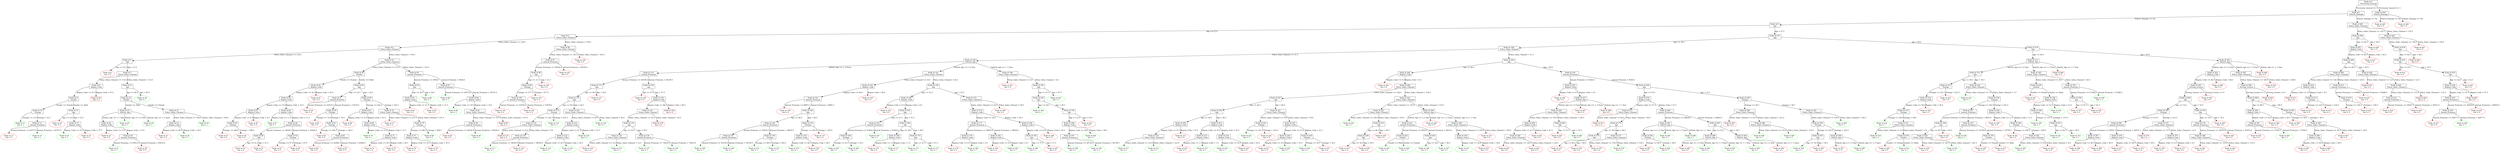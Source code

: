 digraph "Decision Tree" {
	rankdir=TD
	node [shape=rectangle]
	"Node id 0
 Previously_Insured" -> "Node id 1
 Vehicle_Damage" [label="Previously_Insured == 0"]
	"Node id 0
 Previously_Insured" -> "Node id 444
 Vehicle_Damage" [label="Previously_Insured == 1"]
	"Node id 1
 Vehicle_Damage" -> "Node id 2
 Age" [label="Vehicle_Damage == Yes"]
	"Node id 1
 Vehicle_Damage" -> "Node id 405
 Policy_Sales_Channel" [label="Vehicle_Damage == No"]
	"Node id 444
 Vehicle_Damage" -> "Node id 445
 Ans = 0" [label="Vehicle_Damage == No"]
	"Node id 444
 Vehicle_Damage" -> "Node id 446
 Ans = 0" [label="Vehicle_Damage == Yes"]
	"Node id 2
 Age" -> "Node id 3
 Policy_Sales_Channel" [label="Age <= 27.5"]
	"Node id 2
 Age" -> "Node id 107
 Age" [label="Age > 27.5"]
	"Node id 405
 Policy_Sales_Channel" -> "Node id 406
 Age" [label="Policy_Sales_Channel <= 153.5"]
	"Node id 405
 Policy_Sales_Channel" -> "Node id 429
 Policy_Sales_Channel" [label="Policy_Sales_Channel > 153.5"]
	"Node id 445
 Ans = 0" [shape=oval]
	"Node id 445
 Ans = 0" [color=Red]
	"Node id 446
 Ans = 0" [shape=oval]
	"Node id 446
 Ans = 0" [color=Red]
	"Node id 3
 Policy_Sales_Channel" -> "Node id 4
 Policy_Sales_Channel" [label="Policy_Sales_Channel <= 159.5"]
	"Node id 3
 Policy_Sales_Channel" -> "Node id 96
 Policy_Sales_Channel" [label="Policy_Sales_Channel > 159.5"]
	"Node id 107
 Age" -> "Node id 108
 Policy_Sales_Channel" [label="Age <= 58.5"]
	"Node id 107
 Age" -> "Node id 310
 Age" [label="Age > 58.5"]
	"Node id 406
 Age" -> "Node id 407
 Region_Code" [label="Age <= 62.5"]
	"Node id 406
 Age" -> "Node id 428
 Ans = 0" [label="Age > 62.5"]
	"Node id 429
 Policy_Sales_Channel" -> "Node id 430
 Age" [label="Policy_Sales_Channel <= 158.5"]
	"Node id 429
 Policy_Sales_Channel" -> "Node id 443
 Ans = 0" [label="Policy_Sales_Channel > 158.5"]
	"Node id 4
 Policy_Sales_Channel" -> "Node id 5
 Age" [label="Policy_Sales_Channel <= 150.5"]
	"Node id 4
 Policy_Sales_Channel" -> "Node id 37
 Policy_Sales_Channel" [label="Policy_Sales_Channel > 150.5"]
	"Node id 96
 Policy_Sales_Channel" -> "Node id 97
 Annual_Premium" [label="Policy_Sales_Channel <= 161.5"]
	"Node id 96
 Policy_Sales_Channel" -> "Node id 106
 Ans = 0" [label="Policy_Sales_Channel > 161.5"]
	"Node id 108
 Policy_Sales_Channel" -> "Node id 109
 Vehicle_Age" [label="Policy_Sales_Channel <= 31.5"]
	"Node id 108
 Policy_Sales_Channel" -> "Node id 203
 Age" [label="Policy_Sales_Channel > 31.5"]
	"Node id 310
 Age" -> "Node id 311
 Vehicle_Age" [label="Age <= 65.5"]
	"Node id 310
 Age" -> "Node id 361
 Vehicle_Age" [label="Age > 65.5"]
	"Node id 407
 Region_Code" -> "Node id 408
 Age" [label="Region_Code <= 42.5"]
	"Node id 407
 Region_Code" -> "Node id 427
 Ans = 0" [label="Region_Code > 42.5"]
	"Node id 428
 Ans = 0" [shape=oval]
	"Node id 428
 Ans = 0" [color=Red]
	"Node id 430
 Age" -> "Node id 431
 Age" [label="Age <= 62.5"]
	"Node id 430
 Age" -> "Node id 442
 Ans = 0" [label="Age > 62.5"]
	"Node id 443
 Ans = 0" [shape=oval]
	"Node id 443
 Ans = 0" [color=Red]
	"Node id 5
 Age" -> "Node id 6
 Ans = 0" [label="Age <= 21.5"]
	"Node id 5
 Age" -> "Node id 7
 Policy_Sales_Channel" [label="Age > 21.5"]
	"Node id 37
 Policy_Sales_Channel" -> "Node id 38
 Gender" [label="Policy_Sales_Channel <= 152.5"]
	"Node id 37
 Policy_Sales_Channel" -> "Node id 81
 Annual_Premium" [label="Policy_Sales_Channel > 152.5"]
	"Node id 97
 Annual_Premium" -> "Node id 98
 Age" [label="Annual_Premium <= 36520.5"]
	"Node id 97
 Annual_Premium" -> "Node id 105
 Ans = 0" [label="Annual_Premium > 36520.5"]
	"Node id 106
 Ans = 0" [shape=oval]
	"Node id 106
 Ans = 0" [color=Red]
	"Node id 109
 Vehicle_Age" -> "Node id 110
 Annual_Premium" [label="Vehicle_Age == > 2 Years"]
	"Node id 109
 Vehicle_Age" -> "Node id 141
 Policy_Sales_Channel" [label="Vehicle_Age == 1-2 Year"]
	"Node id 109
 Vehicle_Age" -> "Node id 190
 Policy_Sales_Channel" [label="Vehicle_Age == < 1 Year"]
	"Node id 203
 Age" -> "Node id 204
 Region_Code" [label="Age <= 46.5"]
	"Node id 203
 Age" -> "Node id 254
 Annual_Premium" [label="Age > 46.5"]
	"Node id 311
 Vehicle_Age" -> "Node id 312
 Age" [label="Vehicle_Age == 1-2 Year"]
	"Node id 311
 Vehicle_Age" -> "Node id 345
 Policy_Sales_Channel" [label="Vehicle_Age == > 2 Years"]
	"Node id 311
 Vehicle_Age" -> "Node id 360
 Ans = 0" [label="Vehicle_Age == < 1 Year"]
	"Node id 361
 Vehicle_Age" -> "Node id 362
 Region_Code" [label="Vehicle_Age == 1-2 Year"]
	"Node id 361
 Vehicle_Age" -> "Node id 387
 Policy_Sales_Channel" [label="Vehicle_Age == > 2 Years"]
	"Node id 361
 Vehicle_Age" -> "Node id 404
 Ans = 0" [label="Vehicle_Age == < 1 Year"]
	"Node id 408
 Age" -> "Node id 409
 Policy_Sales_Channel" [label="Age <= 40.5"]
	"Node id 408
 Age" -> "Node id 420
 Policy_Sales_Channel" [label="Age > 40.5"]
	"Node id 427
 Ans = 0" [shape=oval]
	"Node id 427
 Ans = 0" [color=Red]
	"Node id 431
 Age" -> "Node id 432
 Ans = 0" [label="Age <= 25.5"]
	"Node id 431
 Age" -> "Node id 433
 Age" [label="Age > 25.5"]
	"Node id 442
 Ans = 0" [color=Red]
	"Node id 6
 Ans = 0" [shape=oval]
	"Node id 6
 Ans = 0" [color=Red]
	"Node id 7
 Policy_Sales_Channel" -> "Node id 8
 Region_Code" [label="Policy_Sales_Channel <= 114.5"]
	"Node id 7
 Policy_Sales_Channel" -> "Node id 21
 Age" [label="Policy_Sales_Channel > 114.5"]
	"Node id 38
 Gender" -> "Node id 39
 Region_Code" [label="Gender == Female"]
	"Node id 38
 Gender" -> "Node id 56
 Age" [label="Gender == Male"]
	"Node id 81
 Annual_Premium" -> "Node id 82
 Age" [label="Annual_Premium <= 9456.0"]
	"Node id 81
 Annual_Premium" -> "Node id 87
 Annual_Premium" [label="Annual_Premium > 9456.0"]
	"Node id 98
 Age" -> "Node id 99
 Vintage" [label="Age <= 21.5"]
	"Node id 98
 Age" -> "Node id 104
 Ans = 0" [label="Age > 21.5"]
	"Node id 105
 Ans = 0" [shape=oval]
	"Node id 105
 Ans = 0" [color=Red]
	"Node id 110
 Annual_Premium" -> "Node id 111
 Age" [label="Annual_Premium <= 44109.5"]
	"Node id 110
 Annual_Premium" -> "Node id 128
 Age" [label="Annual_Premium > 44109.5"]
	"Node id 141
 Policy_Sales_Channel" -> "Node id 142
 Region_Code" [label="Policy_Sales_Channel <= 24.5"]
	"Node id 141
 Policy_Sales_Channel" -> "Node id 159
 Age" [label="Policy_Sales_Channel > 24.5"]
	"Node id 190
 Policy_Sales_Channel" -> "Node id 191
 Ans = 0" [label="Policy_Sales_Channel <= 4.0"]
	"Node id 190
 Policy_Sales_Channel" -> "Node id 192
 Age" [label="Policy_Sales_Channel > 4.0"]
	"Node id 204
 Region_Code" -> "Node id 205
 Ans = 0" [label="Region_Code <= 0.5"]
	"Node id 204
 Region_Code" -> "Node id 206
 Policy_Sales_Channel" [label="Region_Code > 0.5"]
	"Node id 254
 Annual_Premium" -> "Node id 255
 Region_Code" [label="Annual_Premium <= 8540.5"]
	"Node id 254
 Annual_Premium" -> "Node id 269
 Age" [label="Annual_Premium > 8540.5"]
	"Node id 312
 Age" -> "Node id 313
 Vintage" [label="Age <= 59.5"]
	"Node id 312
 Age" -> "Node id 324
 Policy_Sales_Channel" [label="Age > 59.5"]
	"Node id 345
 Policy_Sales_Channel" -> "Node id 346
 Gender" [label="Policy_Sales_Channel <= 29.5"]
	"Node id 345
 Policy_Sales_Channel" -> "Node id 355
 Annual_Premium" [label="Policy_Sales_Channel > 29.5"]
	"Node id 360
 Ans = 0" [color=Red]
	"Node id 362
 Region_Code" -> "Node id 363
 Driving_License" [label="Region_Code <= 48.5"]
	"Node id 362
 Region_Code" -> "Node id 386
 Ans = 0" [label="Region_Code > 48.5"]
	"Node id 387
 Policy_Sales_Channel" -> "Node id 388
 Driving_License" [label="Policy_Sales_Channel <= 149.0"]
	"Node id 387
 Policy_Sales_Channel" -> "Node id 403
 Ans = 0" [label="Policy_Sales_Channel > 149.0"]
	"Node id 404
 Ans = 0" [color=Red]
	"Node id 409
 Policy_Sales_Channel" -> "Node id 410
 Region_Code" [label="Policy_Sales_Channel <= 126.0"]
	"Node id 409
 Policy_Sales_Channel" -> "Node id 415
 Annual_Premium" [label="Policy_Sales_Channel > 126.0"]
	"Node id 420
 Policy_Sales_Channel" -> "Node id 421
 Ans = 0" [label="Policy_Sales_Channel <= 12.5"]
	"Node id 420
 Policy_Sales_Channel" -> "Node id 422
 Policy_Sales_Channel" [label="Policy_Sales_Channel > 12.5"]
	"Node id 432
 Ans = 0" [shape=oval]
	"Node id 432
 Ans = 0" [color=Red]
	"Node id 433
 Age" -> "Node id 434
 Region_Code" [label="Age <= 42.5"]
	"Node id 433
 Age" -> "Node id 441
 Ans = 0" [label="Age > 42.5"]
	"Node id 8
 Region_Code" -> "Node id 9
 Gender" [label="Region_Code <= 47.5"]
	"Node id 8
 Region_Code" -> "Node id 20
 Ans = 0" [label="Region_Code > 47.5"]
	"Node id 21
 Age" -> "Node id 22
 Gender" [label="Age <= 26.5"]
	"Node id 21
 Age" -> "Node id 36
 Ans = 1" [label="Age > 26.5"]
	"Node id 39
 Region_Code" -> "Node id 40
 Region_Code" [label="Region_Code <= 42.5"]
	"Node id 39
 Region_Code" -> "Node id 55
 Ans = 0" [label="Region_Code > 42.5"]
	"Node id 56
 Age" -> "Node id 57
 Annual_Premium" [label="Age <= 22.5"]
	"Node id 56
 Age" -> "Node id 66
 Vintage" [label="Age > 22.5"]
	"Node id 82
 Age" -> "Node id 83
 Region_Code" [label="Age <= 26.5"]
	"Node id 82
 Age" -> "Node id 86
 Ans = 1" [label="Age > 26.5"]
	"Node id 87
 Annual_Premium" -> "Node id 88
 Ans = 1" [label="Annual_Premium <= 29375.0"]
	"Node id 87
 Annual_Premium" -> "Node id 89
 Region_Code" [label="Annual_Premium > 29375.0"]
	"Node id 99
 Vintage" -> "Node id 100
 Annual_Premium" [label="Vintage <= 277.5"]
	"Node id 99
 Vintage" -> "Node id 103
 Ans = 0" [label="Vintage > 277.5"]
	"Node id 104
 Ans = 0" [shape=oval]
	"Node id 104
 Ans = 0" [color=Red]
	"Node id 111
 Age" -> "Node id 112
 Age" [label="Age <= 56.5"]
	"Node id 111
 Age" -> "Node id 127
 Ans = 0" [label="Age > 56.5"]
	"Node id 128
 Age" -> "Node id 129
 Ans = 0" [label="Age <= 37.5"]
	"Node id 128
 Age" -> "Node id 130
 Region_Code" [label="Age > 37.5"]
	"Node id 142
 Region_Code" -> "Node id 143
 Annual_Premium" [label="Region_Code <= 49.0"]
	"Node id 142
 Region_Code" -> "Node id 158
 Ans = 0" [label="Region_Code > 49.0"]
	"Node id 159
 Age" -> "Node id 160
 Region_Code" [label="Age <= 52.5"]
	"Node id 159
 Age" -> "Node id 175
 Policy_Sales_Channel" [label="Age > 52.5"]
	"Node id 191
 Ans = 0" [shape=oval]
	"Node id 191
 Ans = 0" [color=Red]
	"Node id 192
 Age" -> "Node id 193
 Age" [label="Age <= 47.5"]
	"Node id 192
 Age" -> "Node id 202
 Ans = 1" [label="Age > 47.5"]
	"Node id 205
 Ans = 0" [shape=oval]
	"Node id 205
 Ans = 0" [color=Red]
	"Node id 206
 Policy_Sales_Channel" -> "Node id 207
 Age" [label="Policy_Sales_Channel <= 138.5"]
	"Node id 206
 Policy_Sales_Channel" -> "Node id 232
 Policy_Sales_Channel" [label="Policy_Sales_Channel > 138.5"]
	"Node id 255
 Region_Code" -> "Node id 256
 Ans = 0" [label="Region_Code <= 0.5"]
	"Node id 255
 Region_Code" -> "Node id 257
 Vehicle_Age" [label="Region_Code > 0.5"]
	"Node id 269
 Age" -> "Node id 270
 Region_Code" [label="Age <= 53.5"]
	"Node id 269
 Age" -> "Node id 295
 Vintage" [label="Age > 53.5"]
	"Node id 313
 Vintage" -> "Node id 314
 Region_Code" [label="Vintage <= 221.5"]
	"Node id 313
 Vintage" -> "Node id 323
 Ans = 0" [label="Vintage > 221.5"]
	"Node id 324
 Policy_Sales_Channel" -> "Node id 325
 Ans = 1" [label="Policy_Sales_Channel <= 3.5"]
	"Node id 324
 Policy_Sales_Channel" -> "Node id 326
 Vintage" [label="Policy_Sales_Channel > 3.5"]
	"Node id 346
 Gender" -> "Node id 347
 Ans = 0" [label="Gender == Female"]
	"Node id 346
 Gender" -> "Node id 348
 Region_Code" [label="Gender == Male"]
	"Node id 355
 Annual_Premium" -> "Node id 356
 Age" [label="Annual_Premium <= 51396.5"]
	"Node id 355
 Annual_Premium" -> "Node id 359
 Ans = 1" [label="Annual_Premium > 51396.5"]
	"Node id 363
 Driving_License" -> "Node id 364
 Age" [label="Driving_License == 1"]
	"Node id 363
 Driving_License" -> "Node id 385
 Ans = 0" [label="Driving_License == 0"]
	"Node id 386
 Ans = 0" [shape=oval]
	"Node id 386
 Ans = 0" [color=Red]
	"Node id 388
 Driving_License" -> "Node id 389
 Age" [label="Driving_License == 1"]
	"Node id 388
 Driving_License" -> "Node id 402
 Ans = 0" [label="Driving_License == 0"]
	"Node id 403
 Ans = 0" [shape=oval]
	"Node id 403
 Ans = 0" [color=Red]
	"Node id 410
 Region_Code" -> "Node id 411
 Ans = 0" [label="Region_Code <= 0.5"]
	"Node id 410
 Region_Code" -> "Node id 412
 Vintage" [label="Region_Code > 0.5"]
	"Node id 415
 Annual_Premium" -> "Node id 416
 Vintage" [label="Annual_Premium <= 45488.5"]
	"Node id 415
 Annual_Premium" -> "Node id 419
 Ans = 0" [label="Annual_Premium > 45488.5"]
	"Node id 421
 Ans = 0" [color=Red]
	"Node id 422
 Policy_Sales_Channel" -> "Node id 423
 Annual_Premium" [label="Policy_Sales_Channel <= 131.0"]
	"Node id 422
 Policy_Sales_Channel" -> "Node id 426
 Ans = 0" [label="Policy_Sales_Channel > 131.0"]
	"Node id 434
 Region_Code" -> "Node id 435
 Annual_Premium" [label="Region_Code <= 47.5"]
	"Node id 434
 Region_Code" -> "Node id 440
 Ans = 0" [label="Region_Code > 47.5"]
	"Node id 441
 Ans = 0" [shape=oval]
	"Node id 441
 Ans = 0" [color=Red]
	"Node id 9
 Gender" -> "Node id 10
 Vintage" [label="Gender == Female"]
	"Node id 9
 Gender" -> "Node id 15
 Age" [label="Gender == Male"]
	"Node id 20
 Ans = 0" [color=Red]
	"Node id 22
 Gender" -> "Node id 23
 Vehicle_Age" [label="Gender == Male"]
	"Node id 22
 Gender" -> "Node id 31
 Policy_Sales_Channel" [label="Gender == Female"]
	"Node id 36
 Ans = 1" [shape=oval]
	"Node id 36
 Ans = 1" [color=Green]
	"Node id 40
 Region_Code" -> "Node id 41
 Region_Code" [label="Region_Code <= 10.5"]
	"Node id 40
 Region_Code" -> "Node id 46
 Region_Code" [label="Region_Code > 10.5"]
	"Node id 55
 Ans = 0" [shape=oval]
	"Node id 55
 Ans = 0" [color=Red]
	"Node id 57
 Annual_Premium" -> "Node id 58
 Ans = 0" [label="Annual_Premium <= 23510.5"]
	"Node id 57
 Annual_Premium" -> "Node id 59
 Vintage" [label="Annual_Premium > 23510.5"]
	"Node id 66
 Vintage" -> "Node id 67
 Region_Code" [label="Vintage <= 242.5"]
	"Node id 66
 Vintage" -> "Node id 74
 Policy_Sales_Channel" [label="Vintage > 242.5"]
	"Node id 83
 Region_Code" -> "Node id 84
 Ans = 0" [label="Region_Code <= 21.5"]
	"Node id 83
 Region_Code" -> "Node id 85
 Ans = 0" [label="Region_Code > 21.5"]
	"Node id 86
 Ans = 1" [shape=oval]
	"Node id 86
 Ans = 1" [color=Green]
	"Node id 88
 Ans = 1" [shape=oval]
	"Node id 88
 Ans = 1" [color=Green]
	"Node id 89
 Region_Code" -> "Node id 90
 Ans = 1" [label="Region_Code <= 10.5"]
	"Node id 89
 Region_Code" -> "Node id 91
 Policy_Sales_Channel" [label="Region_Code > 10.5"]
	"Node id 100
 Annual_Premium" -> "Node id 101
 Ans = 0" [label="Annual_Premium <= 31870.0"]
	"Node id 100
 Annual_Premium" -> "Node id 102
 Ans = 0" [label="Annual_Premium > 31870.0"]
	"Node id 103
 Ans = 0" [shape=oval]
	"Node id 103
 Ans = 0" [color=Red]
	"Node id 112
 Age" -> "Node id 113
 Vintage" [label="Age <= 44.5"]
	"Node id 112
 Age" -> "Node id 120
 Policy_Sales_Channel" [label="Age > 44.5"]
	"Node id 127
 Ans = 0" [shape=oval]
	"Node id 127
 Ans = 0" [color=Red]
	"Node id 129
 Ans = 0" [shape=oval]
	"Node id 129
 Ans = 0" [color=Red]
	"Node id 130
 Region_Code" -> "Node id 131
 Policy_Sales_Channel" [label="Region_Code <= 48.5"]
	"Node id 130
 Region_Code" -> "Node id 140
 Ans = 0" [label="Region_Code > 48.5"]
	"Node id 143
 Annual_Premium" -> "Node id 144
 Ans = 0" [label="Annual_Premium <= 9695.5"]
	"Node id 143
 Annual_Premium" -> "Node id 145
 Age" [label="Annual_Premium > 9695.5"]
	"Node id 158
 Ans = 0" [shape=oval]
	"Node id 158
 Ans = 0" [color=Red]
	"Node id 160
 Region_Code" -> "Node id 161
 Ans = 0" [label="Region_Code <= 0.5"]
	"Node id 160
 Region_Code" -> "Node id 162
 Age" [label="Region_Code > 0.5"]
	"Node id 175
 Policy_Sales_Channel" -> "Node id 176
 Region_Code" [label="Policy_Sales_Channel <= 29.5"]
	"Node id 175
 Policy_Sales_Channel" -> "Node id 189
 Ans = 0" [label="Policy_Sales_Channel > 29.5"]
	"Node id 193
 Age" -> "Node id 194
 Ans = 1" [label="Age <= 29.5"]
	"Node id 193
 Age" -> "Node id 195
 Age" [label="Age > 29.5"]
	"Node id 202
 Ans = 1" [shape=oval]
	"Node id 202
 Ans = 1" [color=Green]
	"Node id 207
 Age" -> "Node id 208
 Age" [label="Age <= 40.5"]
	"Node id 207
 Age" -> "Node id 221
 Policy_Sales_Channel" [label="Age > 40.5"]
	"Node id 232
 Policy_Sales_Channel" -> "Node id 233
 Policy_Sales_Channel" [label="Policy_Sales_Channel <= 153.5"]
	"Node id 232
 Policy_Sales_Channel" -> "Node id 240
 Vehicle_Age" [label="Policy_Sales_Channel > 153.5"]
	"Node id 256
 Ans = 0" [shape=oval]
	"Node id 256
 Ans = 0" [color=Red]
	"Node id 257
 Vehicle_Age" -> "Node id 258
 Policy_Sales_Channel" [label="Vehicle_Age == 1-2 Year"]
	"Node id 257
 Vehicle_Age" -> "Node id 267
 Ans = 0" [label="Vehicle_Age == > 2 Years"]
	"Node id 257
 Vehicle_Age" -> "Node id 268
 Ans = 0" [label="Vehicle_Age == < 1 Year"]
	"Node id 270
 Region_Code" -> "Node id 271
 Policy_Sales_Channel" [label="Region_Code <= 27.5"]
	"Node id 270
 Region_Code" -> "Node id 280
 Annual_Premium" [label="Region_Code > 27.5"]
	"Node id 295
 Vintage" -> "Node id 296
 Policy_Sales_Channel" [label="Vintage <= 39.5"]
	"Node id 295
 Vintage" -> "Node id 301
 Policy_Sales_Channel" [label="Vintage > 39.5"]
	"Node id 314
 Region_Code" -> "Node id 315
 Vintage" [label="Region_Code <= 36.5"]
	"Node id 314
 Region_Code" -> "Node id 322
 Ans = 0" [label="Region_Code > 36.5"]
	"Node id 323
 Ans = 0" [shape=oval]
	"Node id 323
 Ans = 0" [color=Red]
	"Node id 325
 Ans = 1" [shape=oval]
	"Node id 325
 Ans = 1" [color=Green]
	"Node id 326
 Vintage" -> "Node id 327
 Annual_Premium" [label="Vintage <= 242.5"]
	"Node id 326
 Vintage" -> "Node id 338
 Region_Code" [label="Vintage > 242.5"]
	"Node id 347
 Ans = 0" [shape=oval]
	"Node id 347
 Ans = 0" [color=Red]
	"Node id 348
 Region_Code" -> "Node id 349
 Vintage" [label="Region_Code <= 31.0"]
	"Node id 348
 Region_Code" -> "Node id 354
 Ans = 1" [label="Region_Code > 31.0"]
	"Node id 356
 Age" -> "Node id 357
 Ans = 0" [label="Age <= 61.5"]
	"Node id 356
 Age" -> "Node id 358
 Ans = 0" [label="Age > 61.5"]
	"Node id 359
 Ans = 1" [shape=oval]
	"Node id 359
 Ans = 1" [color=Green]
	"Node id 364
 Age" -> "Node id 365
 Vintage" [label="Age <= 74.5"]
	"Node id 364
 Age" -> "Node id 378
 Age" [label="Age > 74.5"]
	"Node id 385
 Ans = 0" [shape=oval]
	"Node id 385
 Ans = 0" [color=Red]
	"Node id 389
 Age" -> "Node id 390
 Region_Code" [label="Age <= 68.5"]
	"Node id 389
 Age" -> "Node id 395
 Vintage" [label="Age > 68.5"]
	"Node id 402
 Ans = 0" [color=Red]
	"Node id 411
 Ans = 0" [color=Red]
	"Node id 412
 Vintage" -> "Node id 413
 Ans = 0" [label="Vintage <= 216.5"]
	"Node id 412
 Vintage" -> "Node id 414
 Ans = 0" [label="Vintage > 216.5"]
	"Node id 416
 Vintage" -> "Node id 417
 Ans = 0" [label="Vintage <= 156.5"]
	"Node id 416
 Vintage" -> "Node id 418
 Ans = 0" [label="Vintage > 156.5"]
	"Node id 419
 Ans = 0" [shape=oval]
	"Node id 419
 Ans = 0" [color=Red]
	"Node id 423
 Annual_Premium" -> "Node id 424
 Ans = 0" [label="Annual_Premium <= 39167.5"]
	"Node id 423
 Annual_Premium" -> "Node id 425
 Ans = 0" [label="Annual_Premium > 39167.5"]
	"Node id 426
 Ans = 0" [color=Red]
	"Node id 435
 Annual_Premium" -> "Node id 436
 Annual_Premium" [label="Annual_Premium <= 36055.0"]
	"Node id 435
 Annual_Premium" -> "Node id 439
 Ans = 0" [label="Annual_Premium > 36055.0"]
	"Node id 440
 Ans = 0" [color=Red]
	"Node id 10
 Vintage" -> "Node id 11
 Ans = 1" [label="Vintage <= 12.5"]
	"Node id 10
 Vintage" -> "Node id 12
 Annual_Premium" [label="Vintage > 12.5"]
	"Node id 15
 Age" -> "Node id 16
 Ans = 0" [label="Age <= 23.5"]
	"Node id 15
 Age" -> "Node id 17
 Region_Code" [label="Age > 23.5"]
	"Node id 23
 Vehicle_Age" -> "Node id 24
 Region_Code" [label="Vehicle_Age == < 1 Year"]
	"Node id 23
 Vehicle_Age" -> "Node id 29
 Ans = 1" [label="Vehicle_Age == 1-2 Year"]
	"Node id 23
 Vehicle_Age" -> "Node id 30
 Ans = 1" [label="Vehicle_Age == > 2 Years"]
	"Node id 31
 Policy_Sales_Channel" -> "Node id 32
 Region_Code" [label="Policy_Sales_Channel <= 148.5"]
	"Node id 31
 Policy_Sales_Channel" -> "Node id 35
 Ans = 1" [label="Policy_Sales_Channel > 148.5"]
	"Node id 41
 Region_Code" -> "Node id 42
 Vintage" [label="Region_Code <= 8.5"]
	"Node id 41
 Region_Code" -> "Node id 45
 Ans = 0" [label="Region_Code > 8.5"]
	"Node id 46
 Region_Code" -> "Node id 47
 Ans = 1" [label="Region_Code <= 11.5"]
	"Node id 46
 Region_Code" -> "Node id 48
 Annual_Premium" [label="Region_Code > 11.5"]
	"Node id 58
 Ans = 0" [shape=oval]
	"Node id 58
 Ans = 0" [color=Red]
	"Node id 59
 Vintage" -> "Node id 60
 Ans = 0" [label="Vintage <= 70.5"]
	"Node id 59
 Vintage" -> "Node id 61
 Vintage" [label="Vintage > 70.5"]
	"Node id 67
 Region_Code" -> "Node id 68
 Ans = 0" [label="Region_Code <= 10.5"]
	"Node id 67
 Region_Code" -> "Node id 69
 Region_Code" [label="Region_Code > 10.5"]
	"Node id 74
 Policy_Sales_Channel" -> "Node id 75
 Ans = 0" [label="Policy_Sales_Channel <= 151.5"]
	"Node id 74
 Policy_Sales_Channel" -> "Node id 76
 Vintage" [label="Policy_Sales_Channel > 151.5"]
	"Node id 84
 Ans = 0" [shape=oval]
	"Node id 84
 Ans = 0" [color=Red]
	"Node id 85
 Ans = 0" [shape=oval]
	"Node id 85
 Ans = 0" [color=Red]
	"Node id 90
 Ans = 1" [shape=oval]
	"Node id 90
 Ans = 1" [color=Green]
	"Node id 91
 Policy_Sales_Channel" -> "Node id 92
 Annual_Premium" [label="Policy_Sales_Channel <= 157.5"]
	"Node id 91
 Policy_Sales_Channel" -> "Node id 95
 Ans = 0" [label="Policy_Sales_Channel > 157.5"]
	"Node id 101
 Ans = 0" [shape=oval]
	"Node id 101
 Ans = 0" [color=Red]
	"Node id 102
 Ans = 0" [shape=oval]
	"Node id 102
 Ans = 0" [color=Red]
	"Node id 113
 Vintage" -> "Node id 114
 Policy_Sales_Channel" [label="Vintage <= 221.5"]
	"Node id 113
 Vintage" -> "Node id 119
 Ans = 1" [label="Vintage > 221.5"]
	"Node id 120
 Policy_Sales_Channel" -> "Node id 121
 Region_Code" [label="Policy_Sales_Channel <= 29.5"]
	"Node id 120
 Policy_Sales_Channel" -> "Node id 126
 Ans = 1" [label="Policy_Sales_Channel > 29.5"]
	"Node id 131
 Policy_Sales_Channel" -> "Node id 132
 Age" [label="Policy_Sales_Channel <= 30.5"]
	"Node id 131
 Policy_Sales_Channel" -> "Node id 139
 Ans = 0" [label="Policy_Sales_Channel > 30.5"]
	"Node id 140
 Ans = 0" [color=Red]
	"Node id 144
 Ans = 0" [shape=oval]
	"Node id 144
 Ans = 0" [color=Red]
	"Node id 145
 Age" -> "Node id 146
 Annual_Premium" [label="Age <= 48.5"]
	"Node id 145
 Age" -> "Node id 153
 Vintage" [label="Age > 48.5"]
	"Node id 161
 Ans = 0" [shape=oval]
	"Node id 161
 Ans = 0" [color=Red]
	"Node id 162
 Age" -> "Node id 163
 Annual_Premium" [label="Age <= 31.5"]
	"Node id 162
 Age" -> "Node id 168
 Age" [label="Age > 31.5"]
	"Node id 176
 Region_Code" -> "Node id 177
 Annual_Premium" [label="Region_Code <= 36.5"]
	"Node id 176
 Region_Code" -> "Node id 184
 Region_Code" [label="Region_Code > 36.5"]
	"Node id 189
 Ans = 0" [shape=oval]
	"Node id 189
 Ans = 0" [color=Red]
	"Node id 194
 Ans = 1" [shape=oval]
	"Node id 194
 Ans = 1" [color=Green]
	"Node id 195
 Age" -> "Node id 196
 Region_Code" [label="Age <= 33.5"]
	"Node id 195
 Age" -> "Node id 201
 Ans = 0" [label="Age > 33.5"]
	"Node id 208
 Age" -> "Node id 209
 Region_Code" [label="Age <= 36.5"]
	"Node id 208
 Age" -> "Node id 214
 Region_Code" [label="Age > 36.5"]
	"Node id 221
 Policy_Sales_Channel" -> "Node id 222
 Vintage" [label="Policy_Sales_Channel <= 79.0"]
	"Node id 221
 Policy_Sales_Channel" -> "Node id 225
 Region_Code" [label="Policy_Sales_Channel > 79.0"]
	"Node id 233
 Policy_Sales_Channel" -> "Node id 234
 Ans = 1" [label="Policy_Sales_Channel <= 150.5"]
	"Node id 233
 Policy_Sales_Channel" -> "Node id 235
 Age" [label="Policy_Sales_Channel > 150.5"]
	"Node id 240
 Vehicle_Age" -> "Node id 241
 Annual_Premium" [label="Vehicle_Age == 1-2 Year"]
	"Node id 240
 Vehicle_Age" -> "Node id 248
 Ans = 0" [label="Vehicle_Age == > 2 Years"]
	"Node id 240
 Vehicle_Age" -> "Node id 249
 Policy_Sales_Channel" [label="Vehicle_Age == < 1 Year"]
	"Node id 258
 Policy_Sales_Channel" -> "Node id 259
 Region_Code" [label="Policy_Sales_Channel <= 156.5"]
	"Node id 258
 Policy_Sales_Channel" -> "Node id 264
 Age" [label="Policy_Sales_Channel > 156.5"]
	"Node id 267
 Ans = 0" [shape=oval]
	"Node id 267
 Ans = 0" [color=Red]
	"Node id 268
 Ans = 0" [color=Red]
	"Node id 271
 Policy_Sales_Channel" -> "Node id 272
 Ans = 0" [label="Policy_Sales_Channel <= 84.5"]
	"Node id 271
 Policy_Sales_Channel" -> "Node id 273
 Age" [label="Policy_Sales_Channel > 84.5"]
	"Node id 280
 Annual_Premium" -> "Node id 281
 Vehicle_Age" [label="Annual_Premium <= 29629.5"]
	"Node id 280
 Annual_Premium" -> "Node id 287
 Age" [label="Annual_Premium > 29629.5"]
	"Node id 296
 Policy_Sales_Channel" -> "Node id 297
 Ans = 0" [label="Policy_Sales_Channel <= 121.0"]
	"Node id 296
 Policy_Sales_Channel" -> "Node id 298
 Policy_Sales_Channel" [label="Policy_Sales_Channel > 121.0"]
	"Node id 301
 Policy_Sales_Channel" -> "Node id 302
 Vintage" [label="Policy_Sales_Channel <= 154.5"]
	"Node id 301
 Policy_Sales_Channel" -> "Node id 309
 Ans = 1" [label="Policy_Sales_Channel > 154.5"]
	"Node id 315
 Vintage" -> "Node id 316
 Ans = 1" [label="Vintage <= 58.0"]
	"Node id 315
 Vintage" -> "Node id 317
 Policy_Sales_Channel" [label="Vintage > 58.0"]
	"Node id 322
 Ans = 0" [shape=oval]
	"Node id 322
 Ans = 0" [color=Red]
	"Node id 327
 Annual_Premium" -> "Node id 328
 Age" [label="Annual_Premium <= 8655.0"]
	"Node id 327
 Annual_Premium" -> "Node id 333
 Annual_Premium" [label="Annual_Premium > 8655.0"]
	"Node id 338
 Region_Code" -> "Node id 339
 Ans = 0" [label="Region_Code <= 11.5"]
	"Node id 338
 Region_Code" -> "Node id 340
 Vintage" [label="Region_Code > 11.5"]
	"Node id 349
 Vintage" -> "Node id 350
 Ans = 1" [label="Vintage <= 137.0"]
	"Node id 349
 Vintage" -> "Node id 351
 Age" [label="Vintage > 137.0"]
	"Node id 354
 Ans = 1" [shape=oval]
	"Node id 354
 Ans = 1" [color=Green]
	"Node id 357
 Ans = 0" [shape=oval]
	"Node id 357
 Ans = 0" [color=Red]
	"Node id 358
 Ans = 0" [shape=oval]
	"Node id 358
 Ans = 0" [color=Red]
	"Node id 365
 Vintage" -> "Node id 366
 Annual_Premium" [label="Vintage <= 213.5"]
	"Node id 365
 Vintage" -> "Node id 373
 Policy_Sales_Channel" [label="Vintage > 213.5"]
	"Node id 378
 Age" -> "Node id 379
 Annual_Premium" [label="Age <= 79.5"]
	"Node id 378
 Age" -> "Node id 384
 Ans = 0" [label="Age > 79.5"]
	"Node id 390
 Region_Code" -> "Node id 391
 Annual_Premium" [label="Region_Code <= 30.5"]
	"Node id 390
 Region_Code" -> "Node id 394
 Ans = 0" [label="Region_Code > 30.5"]
	"Node id 395
 Vintage" -> "Node id 396
 Ans = 0" [label="Vintage <= 39.5"]
	"Node id 395
 Vintage" -> "Node id 397
 Policy_Sales_Channel" [label="Vintage > 39.5"]
	"Node id 413
 Ans = 0" [shape=oval]
	"Node id 413
 Ans = 0" [color=Red]
	"Node id 414
 Ans = 0" [shape=oval]
	"Node id 414
 Ans = 0" [color=Red]
	"Node id 417
 Ans = 0" [shape=oval]
	"Node id 417
 Ans = 0" [color=Red]
	"Node id 418
 Ans = 0" [shape=oval]
	"Node id 418
 Ans = 0" [color=Red]
	"Node id 424
 Ans = 0" [shape=oval]
	"Node id 424
 Ans = 0" [color=Red]
	"Node id 425
 Ans = 0" [shape=oval]
	"Node id 425
 Ans = 0" [color=Red]
	"Node id 436
 Annual_Premium" -> "Node id 437
 Ans = 0" [label="Annual_Premium <= 30677.5"]
	"Node id 436
 Annual_Premium" -> "Node id 438
 Ans = 1" [label="Annual_Premium > 30677.5"]
	"Node id 439
 Ans = 0" [shape=oval]
	"Node id 439
 Ans = 0" [color=Red]
	"Node id 11
 Ans = 1" [color=Green]
	"Node id 12
 Annual_Premium" -> "Node id 13
 Ans = 0" [label="Annual_Premium <= 42375.5"]
	"Node id 12
 Annual_Premium" -> "Node id 14
 Ans = 1" [label="Annual_Premium > 42375.5"]
	"Node id 16
 Ans = 0" [shape=oval]
	"Node id 16
 Ans = 0" [color=Red]
	"Node id 17
 Region_Code" -> "Node id 18
 Ans = 1" [label="Region_Code <= 37.5"]
	"Node id 17
 Region_Code" -> "Node id 19
 Ans = 0" [label="Region_Code > 37.5"]
	"Node id 24
 Region_Code" -> "Node id 25
 Ans = 0" [label="Region_Code <= 13.0"]
	"Node id 24
 Region_Code" -> "Node id 26
 Annual_Premium" [label="Region_Code > 13.0"]
	"Node id 29
 Ans = 1" [shape=oval]
	"Node id 29
 Ans = 1" [color=Green]
	"Node id 30
 Ans = 1" [color=Green]
	"Node id 32
 Region_Code" -> "Node id 33
 Ans = 0" [label="Region_Code <= 29.5"]
	"Node id 32
 Region_Code" -> "Node id 34
 Ans = 1" [label="Region_Code > 29.5"]
	"Node id 35
 Ans = 1" [color=Green]
	"Node id 42
 Vintage" -> "Node id 43
 Ans = 0" [label="Vintage <= 188.0"]
	"Node id 42
 Vintage" -> "Node id 44
 Ans = 0" [label="Vintage > 188.0"]
	"Node id 45
 Ans = 0" [shape=oval]
	"Node id 45
 Ans = 0" [color=Red]
	"Node id 47
 Ans = 1" [shape=oval]
	"Node id 47
 Ans = 1" [color=Green]
	"Node id 48
 Annual_Premium" -> "Node id 49
 Age" [label="Annual_Premium <= 30426.5"]
	"Node id 48
 Annual_Premium" -> "Node id 52
 Vintage" [label="Annual_Premium > 30426.5"]
	"Node id 60
 Ans = 0" [shape=oval]
	"Node id 60
 Ans = 0" [color=Red]
	"Node id 61
 Vintage" -> "Node id 62
 Ans = 0" [label="Vintage <= 140.5"]
	"Node id 61
 Vintage" -> "Node id 63
 Annual_Premium" [label="Vintage > 140.5"]
	"Node id 68
 Ans = 0" [shape=oval]
	"Node id 68
 Ans = 0" [color=Red]
	"Node id 69
 Region_Code" -> "Node id 70
 Ans = 1" [label="Region_Code <= 11.5"]
	"Node id 69
 Region_Code" -> "Node id 71
 Region_Code" [label="Region_Code > 11.5"]
	"Node id 75
 Ans = 0" [shape=oval]
	"Node id 75
 Ans = 0" [color=Red]
	"Node id 76
 Vintage" -> "Node id 77
 Region_Code" [label="Vintage <= 286.5"]
	"Node id 76
 Vintage" -> "Node id 80
 Ans = 1" [label="Vintage > 286.5"]
	"Node id 92
 Annual_Premium" -> "Node id 93
 Ans = 0" [label="Annual_Premium <= 45020.0"]
	"Node id 92
 Annual_Premium" -> "Node id 94
 Ans = 1" [label="Annual_Premium > 45020.0"]
	"Node id 95
 Ans = 0" [color=Red]
	"Node id 114
 Policy_Sales_Channel" -> "Node id 115
 Ans = 0" [label="Policy_Sales_Channel <= 9.0"]
	"Node id 114
 Policy_Sales_Channel" -> "Node id 116
 Annual_Premium" [label="Policy_Sales_Channel > 9.0"]
	"Node id 119
 Ans = 1" [shape=oval]
	"Node id 119
 Ans = 1" [color=Green]
	"Node id 121
 Region_Code" -> "Node id 122
 Region_Code" [label="Region_Code <= 51.5"]
	"Node id 121
 Region_Code" -> "Node id 125
 Ans = 1" [label="Region_Code > 51.5"]
	"Node id 126
 Ans = 1" [shape=oval]
	"Node id 126
 Ans = 1" [color=Green]
	"Node id 132
 Age" -> "Node id 133
 Policy_Sales_Channel" [label="Age <= 50.5"]
	"Node id 132
 Age" -> "Node id 136
 Annual_Premium" [label="Age > 50.5"]
	"Node id 139
 Ans = 0" [color=Red]
	"Node id 146
 Annual_Premium" -> "Node id 147
 Annual_Premium" [label="Annual_Premium <= 36016.5"]
	"Node id 146
 Annual_Premium" -> "Node id 150
 Vintage" [label="Annual_Premium > 36016.5"]
	"Node id 153
 Vintage" -> "Node id 154
 Region_Code" [label="Vintage <= 220.0"]
	"Node id 153
 Vintage" -> "Node id 157
 Ans = 0" [label="Vintage > 220.0"]
	"Node id 163
 Annual_Premium" -> "Node id 164
 Vintage" [label="Annual_Premium <= 41464.0"]
	"Node id 163
 Annual_Premium" -> "Node id 167
 Ans = 1" [label="Annual_Premium > 41464.0"]
	"Node id 168
 Age" -> "Node id 169
 Region_Code" [label="Age <= 38.5"]
	"Node id 168
 Age" -> "Node id 172
 Age" [label="Age > 38.5"]
	"Node id 177
 Annual_Premium" -> "Node id 178
 Region_Code" [label="Annual_Premium <= 39030.0"]
	"Node id 177
 Annual_Premium" -> "Node id 181
 Region_Code" [label="Annual_Premium > 39030.0"]
	"Node id 184
 Region_Code" -> "Node id 185
 Age" [label="Region_Code <= 45.5"]
	"Node id 184
 Region_Code" -> "Node id 188
 Ans = 0" [label="Region_Code > 45.5"]
	"Node id 196
 Region_Code" -> "Node id 197
 Annual_Premium" [label="Region_Code <= 38.5"]
	"Node id 196
 Region_Code" -> "Node id 200
 Ans = 1" [label="Region_Code > 38.5"]
	"Node id 201
 Ans = 0" [shape=oval]
	"Node id 201
 Ans = 0" [color=Red]
	"Node id 209
 Region_Code" -> "Node id 210
 Policy_Sales_Channel" [label="Region_Code <= 47.5"]
	"Node id 209
 Region_Code" -> "Node id 213
 Ans = 0" [label="Region_Code > 47.5"]
	"Node id 214
 Region_Code" -> "Node id 215
 Region_Code" [label="Region_Code <= 43.5"]
	"Node id 214
 Region_Code" -> "Node id 218
 Region_Code" [label="Region_Code > 43.5"]
	"Node id 222
 Vintage" -> "Node id 223
 Ans = 1" [label="Vintage <= 101.0"]
	"Node id 222
 Vintage" -> "Node id 224
 Ans = 0" [label="Vintage > 101.0"]
	"Node id 225
 Region_Code" -> "Node id 226
 Region_Code" [label="Region_Code <= 31.5"]
	"Node id 225
 Region_Code" -> "Node id 229
 Vintage" [label="Region_Code > 31.5"]
	"Node id 234
 Ans = 1" [shape=oval]
	"Node id 234
 Ans = 1" [color=Green]
	"Node id 235
 Age" -> "Node id 236
 Age" [label="Age <= 40.5"]
	"Node id 235
 Age" -> "Node id 239
 Ans = 0" [label="Age > 40.5"]
	"Node id 241
 Annual_Premium" -> "Node id 242
 Gender" [label="Annual_Premium <= 8033.0"]
	"Node id 241
 Annual_Premium" -> "Node id 245
 Age" [label="Annual_Premium > 8033.0"]
	"Node id 248
 Ans = 0" [shape=oval]
	"Node id 248
 Ans = 0" [color=Red]
	"Node id 249
 Policy_Sales_Channel" -> "Node id 250
 Region_Code" [label="Policy_Sales_Channel <= 159.0"]
	"Node id 249
 Policy_Sales_Channel" -> "Node id 253
 Ans = 0" [label="Policy_Sales_Channel > 159.0"]
	"Node id 259
 Region_Code" -> "Node id 260
 Policy_Sales_Channel" [label="Region_Code <= 41.5"]
	"Node id 259
 Region_Code" -> "Node id 263
 Ans = 0" [label="Region_Code > 41.5"]
	"Node id 264
 Age" -> "Node id 265
 Ans = 0" [label="Age <= 53.5"]
	"Node id 264
 Age" -> "Node id 266
 Ans = 1" [label="Age > 53.5"]
	"Node id 272
 Ans = 0" [color=Red]
	"Node id 273
 Age" -> "Node id 274
 Age" [label="Age <= 49.5"]
	"Node id 273
 Age" -> "Node id 277
 Policy_Sales_Channel" [label="Age > 49.5"]
	"Node id 281
 Vehicle_Age" -> "Node id 282
 Vintage" [label="Vehicle_Age == 1-2 Year"]
	"Node id 281
 Vehicle_Age" -> "Node id 285
 Ans = 1" [label="Vehicle_Age == > 2 Years"]
	"Node id 281
 Vehicle_Age" -> "Node id 286
 Ans = 1" [label="Vehicle_Age == < 1 Year"]
	"Node id 287
 Age" -> "Node id 288
 Vehicle_Age" [label="Age <= 52.5"]
	"Node id 287
 Age" -> "Node id 292
 Vehicle_Age" [label="Age > 52.5"]
	"Node id 297
 Ans = 0" [color=Red]
	"Node id 298
 Policy_Sales_Channel" -> "Node id 299
 Ans = 1" [label="Policy_Sales_Channel <= 123.0"]
	"Node id 298
 Policy_Sales_Channel" -> "Node id 300
 Ans = 1" [label="Policy_Sales_Channel > 123.0"]
	"Node id 302
 Vintage" -> "Node id 303
 Age" [label="Vintage <= 222.5"]
	"Node id 302
 Vintage" -> "Node id 306
 Vehicle_Age" [label="Vintage > 222.5"]
	"Node id 309
 Ans = 1" [shape=oval]
	"Node id 309
 Ans = 1" [color=Green]
	"Node id 316
 Ans = 1" [shape=oval]
	"Node id 316
 Ans = 1" [color=Green]
	"Node id 317
 Policy_Sales_Channel" -> "Node id 318
 Ans = 1" [label="Policy_Sales_Channel <= 5.0"]
	"Node id 317
 Policy_Sales_Channel" -> "Node id 319
 Gender" [label="Policy_Sales_Channel > 5.0"]
	"Node id 328
 Age" -> "Node id 329
 Policy_Sales_Channel" [label="Age <= 63.5"]
	"Node id 328
 Age" -> "Node id 332
 Ans = 0" [label="Age > 63.5"]
	"Node id 333
 Annual_Premium" -> "Node id 334
 Ans = 1" [label="Annual_Premium <= 14759.0"]
	"Node id 333
 Annual_Premium" -> "Node id 335
 Gender" [label="Annual_Premium > 14759.0"]
	"Node id 339
 Ans = 0" [shape=oval]
	"Node id 339
 Ans = 0" [color=Red]
	"Node id 340
 Vintage" -> "Node id 341
 Ans = 0" [label="Vintage <= 249.5"]
	"Node id 340
 Vintage" -> "Node id 342
 Policy_Sales_Channel" [label="Vintage > 249.5"]
	"Node id 350
 Ans = 1" [shape=oval]
	"Node id 350
 Ans = 1" [color=Green]
	"Node id 351
 Age" -> "Node id 352
 Ans = 1" [label="Age <= 62.5"]
	"Node id 351
 Age" -> "Node id 353
 Ans = 1" [label="Age > 62.5"]
	"Node id 366
 Annual_Premium" -> "Node id 367
 Region_Code" [label="Annual_Premium <= 26551.5"]
	"Node id 366
 Annual_Premium" -> "Node id 370
 Region_Code" [label="Annual_Premium > 26551.5"]
	"Node id 373
 Policy_Sales_Channel" -> "Node id 374
 Ans = 0" [label="Policy_Sales_Channel <= 12.5"]
	"Node id 373
 Policy_Sales_Channel" -> "Node id 375
 Region_Code" [label="Policy_Sales_Channel > 12.5"]
	"Node id 379
 Annual_Premium" -> "Node id 380
 Policy_Sales_Channel" [label="Annual_Premium <= 56353.0"]
	"Node id 379
 Annual_Premium" -> "Node id 383
 Ans = 0" [label="Annual_Premium > 56353.0"]
	"Node id 384
 Ans = 0" [shape=oval]
	"Node id 384
 Ans = 0" [color=Red]
	"Node id 391
 Annual_Premium" -> "Node id 392
 Ans = 0" [label="Annual_Premium <= 37204.5"]
	"Node id 391
 Annual_Premium" -> "Node id 393
 Ans = 1" [label="Annual_Premium > 37204.5"]
	"Node id 394
 Ans = 0" [shape=oval]
	"Node id 394
 Ans = 0" [color=Red]
	"Node id 396
 Ans = 0" [shape=oval]
	"Node id 396
 Ans = 0" [color=Red]
	"Node id 397
 Policy_Sales_Channel" -> "Node id 398
 Region_Code" [label="Policy_Sales_Channel <= 36.5"]
	"Node id 397
 Policy_Sales_Channel" -> "Node id 401
 Ans = 0" [label="Policy_Sales_Channel > 36.5"]
	"Node id 437
 Ans = 0" [shape=oval]
	"Node id 437
 Ans = 0" [color=Red]
	"Node id 438
 Ans = 1" [shape=oval]
	"Node id 438
 Ans = 1" [color=Green]
	"Node id 13
 Ans = 0" [shape=oval]
	"Node id 13
 Ans = 0" [color=Red]
	"Node id 14
 Ans = 1" [shape=oval]
	"Node id 14
 Ans = 1" [color=Green]
	"Node id 18
 Ans = 1" [shape=oval]
	"Node id 18
 Ans = 1" [color=Green]
	"Node id 19
 Ans = 0" [shape=oval]
	"Node id 19
 Ans = 0" [color=Red]
	"Node id 25
 Ans = 0" [shape=oval]
	"Node id 25
 Ans = 0" [color=Red]
	"Node id 26
 Annual_Premium" -> "Node id 27
 Ans = 1" [label="Annual_Premium <= 65912.0"]
	"Node id 26
 Annual_Premium" -> "Node id 28
 Ans = 0" [label="Annual_Premium > 65912.0"]
	"Node id 33
 Ans = 0" [shape=oval]
	"Node id 33
 Ans = 0" [color=Red]
	"Node id 34
 Ans = 1" [shape=oval]
	"Node id 34
 Ans = 1" [color=Green]
	"Node id 43
 Ans = 0" [shape=oval]
	"Node id 43
 Ans = 0" [color=Red]
	"Node id 44
 Ans = 0" [shape=oval]
	"Node id 44
 Ans = 0" [color=Red]
	"Node id 49
 Age" -> "Node id 50
 Ans = 0" [label="Age <= 21.5"]
	"Node id 49
 Age" -> "Node id 51
 Ans = 0" [label="Age > 21.5"]
	"Node id 52
 Vintage" -> "Node id 53
 Ans = 0" [label="Vintage <= 97.0"]
	"Node id 52
 Vintage" -> "Node id 54
 Ans = 0" [label="Vintage > 97.0"]
	"Node id 62
 Ans = 0" [shape=oval]
	"Node id 62
 Ans = 0" [color=Red]
	"Node id 63
 Annual_Premium" -> "Node id 64
 Ans = 0" [label="Annual_Premium <= 42984.5"]
	"Node id 63
 Annual_Premium" -> "Node id 65
 Ans = 0" [label="Annual_Premium > 42984.5"]
	"Node id 70
 Ans = 1" [shape=oval]
	"Node id 70
 Ans = 1" [color=Green]
	"Node id 71
 Region_Code" -> "Node id 72
 Ans = 0" [label="Region_Code <= 20.5"]
	"Node id 71
 Region_Code" -> "Node id 73
 Ans = 0" [label="Region_Code > 20.5"]
	"Node id 77
 Region_Code" -> "Node id 78
 Ans = 0" [label="Region_Code <= 35.5"]
	"Node id 77
 Region_Code" -> "Node id 79
 Ans = 0" [label="Region_Code > 35.5"]
	"Node id 80
 Ans = 1" [shape=oval]
	"Node id 80
 Ans = 1" [color=Green]
	"Node id 93
 Ans = 0" [shape=oval]
	"Node id 93
 Ans = 0" [color=Red]
	"Node id 94
 Ans = 1" [shape=oval]
	"Node id 94
 Ans = 1" [color=Green]
	"Node id 115
 Ans = 0" [color=Red]
	"Node id 116
 Annual_Premium" -> "Node id 117
 Ans = 1" [label="Annual_Premium <= 38593.0"]
	"Node id 116
 Annual_Premium" -> "Node id 118
 Ans = 0" [label="Annual_Premium > 38593.0"]
	"Node id 122
 Region_Code" -> "Node id 123
 Ans = 1" [label="Region_Code <= 45.5"]
	"Node id 122
 Region_Code" -> "Node id 124
 Ans = 1" [label="Region_Code > 45.5"]
	"Node id 125
 Ans = 1" [color=Green]
	"Node id 133
 Policy_Sales_Channel" -> "Node id 134
 Ans = 0" [label="Policy_Sales_Channel <= 12.5"]
	"Node id 133
 Policy_Sales_Channel" -> "Node id 135
 Ans = 1" [label="Policy_Sales_Channel > 12.5"]
	"Node id 136
 Annual_Premium" -> "Node id 137
 Ans = 1" [label="Annual_Premium <= 72833.0"]
	"Node id 136
 Annual_Premium" -> "Node id 138
 Ans = 1" [label="Annual_Premium > 72833.0"]
	"Node id 147
 Annual_Premium" -> "Node id 148
 Ans = 1" [label="Annual_Premium <= 30150.0"]
	"Node id 147
 Annual_Premium" -> "Node id 149
 Ans = 1" [label="Annual_Premium > 30150.0"]
	"Node id 150
 Vintage" -> "Node id 151
 Ans = 1" [label="Vintage <= 283.5"]
	"Node id 150
 Vintage" -> "Node id 152
 Ans = 1" [label="Vintage > 283.5"]
	"Node id 154
 Region_Code" -> "Node id 155
 Ans = 1" [label="Region_Code <= 46.5"]
	"Node id 154
 Region_Code" -> "Node id 156
 Ans = 0" [label="Region_Code > 46.5"]
	"Node id 157
 Ans = 0" [shape=oval]
	"Node id 157
 Ans = 0" [color=Red]
	"Node id 164
 Vintage" -> "Node id 165
 Ans = 1" [label="Vintage <= 45.5"]
	"Node id 164
 Vintage" -> "Node id 166
 Ans = 1" [label="Vintage > 45.5"]
	"Node id 167
 Ans = 1" [shape=oval]
	"Node id 167
 Ans = 1" [color=Green]
	"Node id 169
 Region_Code" -> "Node id 170
 Ans = 0" [label="Region_Code <= 1.5"]
	"Node id 169
 Region_Code" -> "Node id 171
 Ans = 1" [label="Region_Code > 1.5"]
	"Node id 172
 Age" -> "Node id 173
 Ans = 1" [label="Age <= 47.5"]
	"Node id 172
 Age" -> "Node id 174
 Ans = 1" [label="Age > 47.5"]
	"Node id 178
 Region_Code" -> "Node id 179
 Ans = 0" [label="Region_Code <= 0.5"]
	"Node id 178
 Region_Code" -> "Node id 180
 Ans = 1" [label="Region_Code > 0.5"]
	"Node id 181
 Region_Code" -> "Node id 182
 Ans = 0" [label="Region_Code <= 6.5"]
	"Node id 181
 Region_Code" -> "Node id 183
 Ans = 1" [label="Region_Code > 6.5"]
	"Node id 185
 Age" -> "Node id 186
 Ans = 1" [label="Age <= 57.5"]
	"Node id 185
 Age" -> "Node id 187
 Ans = 0" [label="Age > 57.5"]
	"Node id 188
 Ans = 0" [shape=oval]
	"Node id 188
 Ans = 0" [color=Red]
	"Node id 197
 Annual_Premium" -> "Node id 198
 Ans = 1" [label="Annual_Premium <= 29738.5"]
	"Node id 197
 Annual_Premium" -> "Node id 199
 Ans = 1" [label="Annual_Premium > 29738.5"]
	"Node id 200
 Ans = 1" [shape=oval]
	"Node id 200
 Ans = 1" [color=Green]
	"Node id 210
 Policy_Sales_Channel" -> "Node id 211
 Ans = 1" [label="Policy_Sales_Channel <= 123.0"]
	"Node id 210
 Policy_Sales_Channel" -> "Node id 212
 Ans = 1" [label="Policy_Sales_Channel > 123.0"]
	"Node id 213
 Ans = 0" [shape=oval]
	"Node id 213
 Ans = 0" [color=Red]
	"Node id 215
 Region_Code" -> "Node id 216
 Ans = 0" [label="Region_Code <= 1.5"]
	"Node id 215
 Region_Code" -> "Node id 217
 Ans = 1" [label="Region_Code > 1.5"]
	"Node id 218
 Region_Code" -> "Node id 219
 Ans = 1" [label="Region_Code <= 45.5"]
	"Node id 218
 Region_Code" -> "Node id 220
 Ans = 0" [label="Region_Code > 45.5"]
	"Node id 223
 Ans = 1" [shape=oval]
	"Node id 223
 Ans = 1" [color=Green]
	"Node id 224
 Ans = 0" [shape=oval]
	"Node id 224
 Ans = 0" [color=Red]
	"Node id 226
 Region_Code" -> "Node id 227
 Ans = 0" [label="Region_Code <= 10.5"]
	"Node id 226
 Region_Code" -> "Node id 228
 Ans = 1" [label="Region_Code > 10.5"]
	"Node id 229
 Vintage" -> "Node id 230
 Ans = 1" [label="Vintage <= 39.5"]
	"Node id 229
 Vintage" -> "Node id 231
 Ans = 0" [label="Vintage > 39.5"]
	"Node id 236
 Age" -> "Node id 237
 Ans = 0" [label="Age <= 30.5"]
	"Node id 236
 Age" -> "Node id 238
 Ans = 0" [label="Age > 30.5"]
	"Node id 239
 Ans = 0" [shape=oval]
	"Node id 239
 Ans = 0" [color=Red]
	"Node id 242
 Gender" -> "Node id 243
 Ans = 1" [label="Gender == Male"]
	"Node id 242
 Gender" -> "Node id 244
 Ans = 1" [label="Gender == Female"]
	"Node id 245
 Age" -> "Node id 246
 Ans = 1" [label="Age <= 36.5"]
	"Node id 245
 Age" -> "Node id 247
 Ans = 1" [label="Age > 36.5"]
	"Node id 250
 Region_Code" -> "Node id 251
 Ans = 1" [label="Region_Code <= 34.0"]
	"Node id 250
 Region_Code" -> "Node id 252
 Ans = 0" [label="Region_Code > 34.0"]
	"Node id 253
 Ans = 0" [shape=oval]
	"Node id 253
 Ans = 0" [color=Red]
	"Node id 260
 Policy_Sales_Channel" -> "Node id 261
 Ans = 0" [label="Policy_Sales_Channel <= 124.5"]
	"Node id 260
 Policy_Sales_Channel" -> "Node id 262
 Ans = 0" [label="Policy_Sales_Channel > 124.5"]
	"Node id 263
 Ans = 0" [shape=oval]
	"Node id 263
 Ans = 0" [color=Red]
	"Node id 265
 Ans = 0" [shape=oval]
	"Node id 265
 Ans = 0" [color=Red]
	"Node id 266
 Ans = 1" [shape=oval]
	"Node id 266
 Ans = 1" [color=Green]
	"Node id 274
 Age" -> "Node id 275
 Ans = 0" [label="Age <= 48.5"]
	"Node id 274
 Age" -> "Node id 276
 Ans = 0" [label="Age > 48.5"]
	"Node id 277
 Policy_Sales_Channel" -> "Node id 278
 Ans = 0" [label="Policy_Sales_Channel <= 154.5"]
	"Node id 277
 Policy_Sales_Channel" -> "Node id 279
 Ans = 1" [label="Policy_Sales_Channel > 154.5"]
	"Node id 282
 Vintage" -> "Node id 283
 Ans = 0" [label="Vintage <= 69.5"]
	"Node id 282
 Vintage" -> "Node id 284
 Ans = 1" [label="Vintage > 69.5"]
	"Node id 285
 Ans = 1" [shape=oval]
	"Node id 285
 Ans = 1" [color=Green]
	"Node id 286
 Ans = 1" [color=Green]
	"Node id 288
 Vehicle_Age" -> "Node id 289
 Ans = 0" [label="Vehicle_Age == 1-2 Year"]
	"Node id 288
 Vehicle_Age" -> "Node id 290
 Ans = 1" [label="Vehicle_Age == > 2 Years"]
	"Node id 288
 Vehicle_Age" -> "Node id 291
 Ans = 1" [label="Vehicle_Age == < 1 Year"]
	"Node id 292
 Vehicle_Age" -> "Node id 293
 Ans = 1" [label="Vehicle_Age == 1-2 Year"]
	"Node id 292
 Vehicle_Age" -> "Node id 294
 Ans = 0" [label="Vehicle_Age == > 2 Years"]
	"Node id 299
 Ans = 1" [shape=oval]
	"Node id 299
 Ans = 1" [color=Green]
	"Node id 300
 Ans = 1" [shape=oval]
	"Node id 300
 Ans = 1" [color=Green]
	"Node id 303
 Age" -> "Node id 304
 Ans = 1" [label="Age <= 54.5"]
	"Node id 303
 Age" -> "Node id 305
 Ans = 0" [label="Age > 54.5"]
	"Node id 306
 Vehicle_Age" -> "Node id 307
 Ans = 0" [label="Vehicle_Age == 1-2 Year"]
	"Node id 306
 Vehicle_Age" -> "Node id 308
 Ans = 1" [label="Vehicle_Age == > 2 Years"]
	"Node id 318
 Ans = 1" [color=Green]
	"Node id 319
 Gender" -> "Node id 320
 Ans = 0" [label="Gender == Female"]
	"Node id 319
 Gender" -> "Node id 321
 Ans = 1" [label="Gender == Male"]
	"Node id 329
 Policy_Sales_Channel" -> "Node id 330
 Ans = 0" [label="Policy_Sales_Channel <= 161.5"]
	"Node id 329
 Policy_Sales_Channel" -> "Node id 331
 Ans = 1" [label="Policy_Sales_Channel > 161.5"]
	"Node id 332
 Ans = 0" [shape=oval]
	"Node id 332
 Ans = 0" [color=Red]
	"Node id 334
 Ans = 1" [color=Green]
	"Node id 335
 Gender" -> "Node id 336
 Ans = 0" [label="Gender == Female"]
	"Node id 335
 Gender" -> "Node id 337
 Ans = 0" [label="Gender == Male"]
	"Node id 341
 Ans = 0" [shape=oval]
	"Node id 341
 Ans = 0" [color=Red]
	"Node id 342
 Policy_Sales_Channel" -> "Node id 343
 Ans = 1" [label="Policy_Sales_Channel <= 6.0"]
	"Node id 342
 Policy_Sales_Channel" -> "Node id 344
 Ans = 0" [label="Policy_Sales_Channel > 6.0"]
	"Node id 352
 Ans = 1" [shape=oval]
	"Node id 352
 Ans = 1" [color=Green]
	"Node id 353
 Ans = 1" [shape=oval]
	"Node id 353
 Ans = 1" [color=Green]
	"Node id 367
 Region_Code" -> "Node id 368
 Ans = 0" [label="Region_Code <= 40.5"]
	"Node id 367
 Region_Code" -> "Node id 369
 Ans = 0" [label="Region_Code > 40.5"]
	"Node id 370
 Region_Code" -> "Node id 371
 Ans = 0" [label="Region_Code <= 46.5"]
	"Node id 370
 Region_Code" -> "Node id 372
 Ans = 0" [label="Region_Code > 46.5"]
	"Node id 374
 Ans = 0" [color=Red]
	"Node id 375
 Region_Code" -> "Node id 376
 Ans = 0" [label="Region_Code <= 0.5"]
	"Node id 375
 Region_Code" -> "Node id 377
 Ans = 0" [label="Region_Code > 0.5"]
	"Node id 380
 Policy_Sales_Channel" -> "Node id 381
 Ans = 0" [label="Policy_Sales_Channel <= 153.0"]
	"Node id 380
 Policy_Sales_Channel" -> "Node id 382
 Ans = 0" [label="Policy_Sales_Channel > 153.0"]
	"Node id 383
 Ans = 0" [shape=oval]
	"Node id 383
 Ans = 0" [color=Red]
	"Node id 392
 Ans = 0" [shape=oval]
	"Node id 392
 Ans = 0" [color=Red]
	"Node id 393
 Ans = 1" [shape=oval]
	"Node id 393
 Ans = 1" [color=Green]
	"Node id 398
 Region_Code" -> "Node id 399
 Ans = 0" [label="Region_Code <= 26.5"]
	"Node id 398
 Region_Code" -> "Node id 400
 Ans = 0" [label="Region_Code > 26.5"]
	"Node id 401
 Ans = 0" [shape=oval]
	"Node id 401
 Ans = 0" [color=Red]
	"Node id 27
 Ans = 1" [shape=oval]
	"Node id 27
 Ans = 1" [color=Green]
	"Node id 28
 Ans = 0" [shape=oval]
	"Node id 28
 Ans = 0" [color=Red]
	"Node id 50
 Ans = 0" [shape=oval]
	"Node id 50
 Ans = 0" [color=Red]
	"Node id 51
 Ans = 0" [shape=oval]
	"Node id 51
 Ans = 0" [color=Red]
	"Node id 53
 Ans = 0" [shape=oval]
	"Node id 53
 Ans = 0" [color=Red]
	"Node id 54
 Ans = 0" [shape=oval]
	"Node id 54
 Ans = 0" [color=Red]
	"Node id 64
 Ans = 0" [shape=oval]
	"Node id 64
 Ans = 0" [color=Red]
	"Node id 65
 Ans = 0" [shape=oval]
	"Node id 65
 Ans = 0" [color=Red]
	"Node id 72
 Ans = 0" [shape=oval]
	"Node id 72
 Ans = 0" [color=Red]
	"Node id 73
 Ans = 0" [shape=oval]
	"Node id 73
 Ans = 0" [color=Red]
	"Node id 78
 Ans = 0" [shape=oval]
	"Node id 78
 Ans = 0" [color=Red]
	"Node id 79
 Ans = 0" [shape=oval]
	"Node id 79
 Ans = 0" [color=Red]
	"Node id 117
 Ans = 1" [shape=oval]
	"Node id 117
 Ans = 1" [color=Green]
	"Node id 118
 Ans = 0" [shape=oval]
	"Node id 118
 Ans = 0" [color=Red]
	"Node id 123
 Ans = 1" [shape=oval]
	"Node id 123
 Ans = 1" [color=Green]
	"Node id 124
 Ans = 1" [shape=oval]
	"Node id 124
 Ans = 1" [color=Green]
	"Node id 134
 Ans = 0" [shape=oval]
	"Node id 134
 Ans = 0" [color=Red]
	"Node id 135
 Ans = 1" [shape=oval]
	"Node id 135
 Ans = 1" [color=Green]
	"Node id 137
 Ans = 1" [shape=oval]
	"Node id 137
 Ans = 1" [color=Green]
	"Node id 138
 Ans = 1" [shape=oval]
	"Node id 138
 Ans = 1" [color=Green]
	"Node id 148
 Ans = 1" [shape=oval]
	"Node id 148
 Ans = 1" [color=Green]
	"Node id 149
 Ans = 1" [shape=oval]
	"Node id 149
 Ans = 1" [color=Green]
	"Node id 151
 Ans = 1" [shape=oval]
	"Node id 151
 Ans = 1" [color=Green]
	"Node id 152
 Ans = 1" [shape=oval]
	"Node id 152
 Ans = 1" [color=Green]
	"Node id 155
 Ans = 1" [shape=oval]
	"Node id 155
 Ans = 1" [color=Green]
	"Node id 156
 Ans = 0" [shape=oval]
	"Node id 156
 Ans = 0" [color=Red]
	"Node id 165
 Ans = 1" [shape=oval]
	"Node id 165
 Ans = 1" [color=Green]
	"Node id 166
 Ans = 1" [shape=oval]
	"Node id 166
 Ans = 1" [color=Green]
	"Node id 170
 Ans = 0" [shape=oval]
	"Node id 170
 Ans = 0" [color=Red]
	"Node id 171
 Ans = 1" [shape=oval]
	"Node id 171
 Ans = 1" [color=Green]
	"Node id 173
 Ans = 1" [shape=oval]
	"Node id 173
 Ans = 1" [color=Green]
	"Node id 174
 Ans = 1" [shape=oval]
	"Node id 174
 Ans = 1" [color=Green]
	"Node id 179
 Ans = 0" [shape=oval]
	"Node id 179
 Ans = 0" [color=Red]
	"Node id 180
 Ans = 1" [shape=oval]
	"Node id 180
 Ans = 1" [color=Green]
	"Node id 182
 Ans = 0" [shape=oval]
	"Node id 182
 Ans = 0" [color=Red]
	"Node id 183
 Ans = 1" [shape=oval]
	"Node id 183
 Ans = 1" [color=Green]
	"Node id 186
 Ans = 1" [shape=oval]
	"Node id 186
 Ans = 1" [color=Green]
	"Node id 187
 Ans = 0" [shape=oval]
	"Node id 187
 Ans = 0" [color=Red]
	"Node id 198
 Ans = 1" [shape=oval]
	"Node id 198
 Ans = 1" [color=Green]
	"Node id 199
 Ans = 1" [shape=oval]
	"Node id 199
 Ans = 1" [color=Green]
	"Node id 211
 Ans = 1" [shape=oval]
	"Node id 211
 Ans = 1" [color=Green]
	"Node id 212
 Ans = 1" [shape=oval]
	"Node id 212
 Ans = 1" [color=Green]
	"Node id 216
 Ans = 0" [shape=oval]
	"Node id 216
 Ans = 0" [color=Red]
	"Node id 217
 Ans = 1" [shape=oval]
	"Node id 217
 Ans = 1" [color=Green]
	"Node id 219
 Ans = 1" [shape=oval]
	"Node id 219
 Ans = 1" [color=Green]
	"Node id 220
 Ans = 0" [shape=oval]
	"Node id 220
 Ans = 0" [color=Red]
	"Node id 227
 Ans = 0" [shape=oval]
	"Node id 227
 Ans = 0" [color=Red]
	"Node id 228
 Ans = 1" [shape=oval]
	"Node id 228
 Ans = 1" [color=Green]
	"Node id 230
 Ans = 1" [shape=oval]
	"Node id 230
 Ans = 1" [color=Green]
	"Node id 231
 Ans = 0" [shape=oval]
	"Node id 231
 Ans = 0" [color=Red]
	"Node id 237
 Ans = 0" [shape=oval]
	"Node id 237
 Ans = 0" [color=Red]
	"Node id 238
 Ans = 0" [shape=oval]
	"Node id 238
 Ans = 0" [color=Red]
	"Node id 243
 Ans = 1" [shape=oval]
	"Node id 243
 Ans = 1" [color=Green]
	"Node id 244
 Ans = 1" [shape=oval]
	"Node id 244
 Ans = 1" [color=Green]
	"Node id 246
 Ans = 1" [shape=oval]
	"Node id 246
 Ans = 1" [color=Green]
	"Node id 247
 Ans = 1" [shape=oval]
	"Node id 247
 Ans = 1" [color=Green]
	"Node id 251
 Ans = 1" [shape=oval]
	"Node id 251
 Ans = 1" [color=Green]
	"Node id 252
 Ans = 0" [shape=oval]
	"Node id 252
 Ans = 0" [color=Red]
	"Node id 261
 Ans = 0" [shape=oval]
	"Node id 261
 Ans = 0" [color=Red]
	"Node id 262
 Ans = 0" [shape=oval]
	"Node id 262
 Ans = 0" [color=Red]
	"Node id 275
 Ans = 0" [shape=oval]
	"Node id 275
 Ans = 0" [color=Red]
	"Node id 276
 Ans = 0" [shape=oval]
	"Node id 276
 Ans = 0" [color=Red]
	"Node id 278
 Ans = 0" [shape=oval]
	"Node id 278
 Ans = 0" [color=Red]
	"Node id 279
 Ans = 1" [shape=oval]
	"Node id 279
 Ans = 1" [color=Green]
	"Node id 283
 Ans = 0" [shape=oval]
	"Node id 283
 Ans = 0" [color=Red]
	"Node id 284
 Ans = 1" [shape=oval]
	"Node id 284
 Ans = 1" [color=Green]
	"Node id 289
 Ans = 0" [shape=oval]
	"Node id 289
 Ans = 0" [color=Red]
	"Node id 290
 Ans = 1" [shape=oval]
	"Node id 290
 Ans = 1" [color=Green]
	"Node id 291
 Ans = 1" [shape=oval]
	"Node id 291
 Ans = 1" [color=Green]
	"Node id 293
 Ans = 1" [shape=oval]
	"Node id 293
 Ans = 1" [color=Green]
	"Node id 294
 Ans = 0" [shape=oval]
	"Node id 294
 Ans = 0" [color=Red]
	"Node id 304
 Ans = 1" [shape=oval]
	"Node id 304
 Ans = 1" [color=Green]
	"Node id 305
 Ans = 0" [shape=oval]
	"Node id 305
 Ans = 0" [color=Red]
	"Node id 307
 Ans = 0" [shape=oval]
	"Node id 307
 Ans = 0" [color=Red]
	"Node id 308
 Ans = 1" [shape=oval]
	"Node id 308
 Ans = 1" [color=Green]
	"Node id 320
 Ans = 0" [shape=oval]
	"Node id 320
 Ans = 0" [color=Red]
	"Node id 321
 Ans = 1" [shape=oval]
	"Node id 321
 Ans = 1" [color=Green]
	"Node id 330
 Ans = 0" [shape=oval]
	"Node id 330
 Ans = 0" [color=Red]
	"Node id 331
 Ans = 1" [shape=oval]
	"Node id 331
 Ans = 1" [color=Green]
	"Node id 336
 Ans = 0" [shape=oval]
	"Node id 336
 Ans = 0" [color=Red]
	"Node id 337
 Ans = 0" [shape=oval]
	"Node id 337
 Ans = 0" [color=Red]
	"Node id 343
 Ans = 1" [shape=oval]
	"Node id 343
 Ans = 1" [color=Green]
	"Node id 344
 Ans = 0" [shape=oval]
	"Node id 344
 Ans = 0" [color=Red]
	"Node id 368
 Ans = 0" [shape=oval]
	"Node id 368
 Ans = 0" [color=Red]
	"Node id 369
 Ans = 0" [shape=oval]
	"Node id 369
 Ans = 0" [color=Red]
	"Node id 371
 Ans = 0" [shape=oval]
	"Node id 371
 Ans = 0" [color=Red]
	"Node id 372
 Ans = 0" [shape=oval]
	"Node id 372
 Ans = 0" [color=Red]
	"Node id 376
 Ans = 0" [shape=oval]
	"Node id 376
 Ans = 0" [color=Red]
	"Node id 377
 Ans = 0" [shape=oval]
	"Node id 377
 Ans = 0" [color=Red]
	"Node id 381
 Ans = 0" [shape=oval]
	"Node id 381
 Ans = 0" [color=Red]
	"Node id 382
 Ans = 0" [shape=oval]
	"Node id 382
 Ans = 0" [color=Red]
	"Node id 399
 Ans = 0" [shape=oval]
	"Node id 399
 Ans = 0" [color=Red]
	"Node id 400
 Ans = 0" [shape=oval]
	"Node id 400
 Ans = 0" [color=Red]
}
